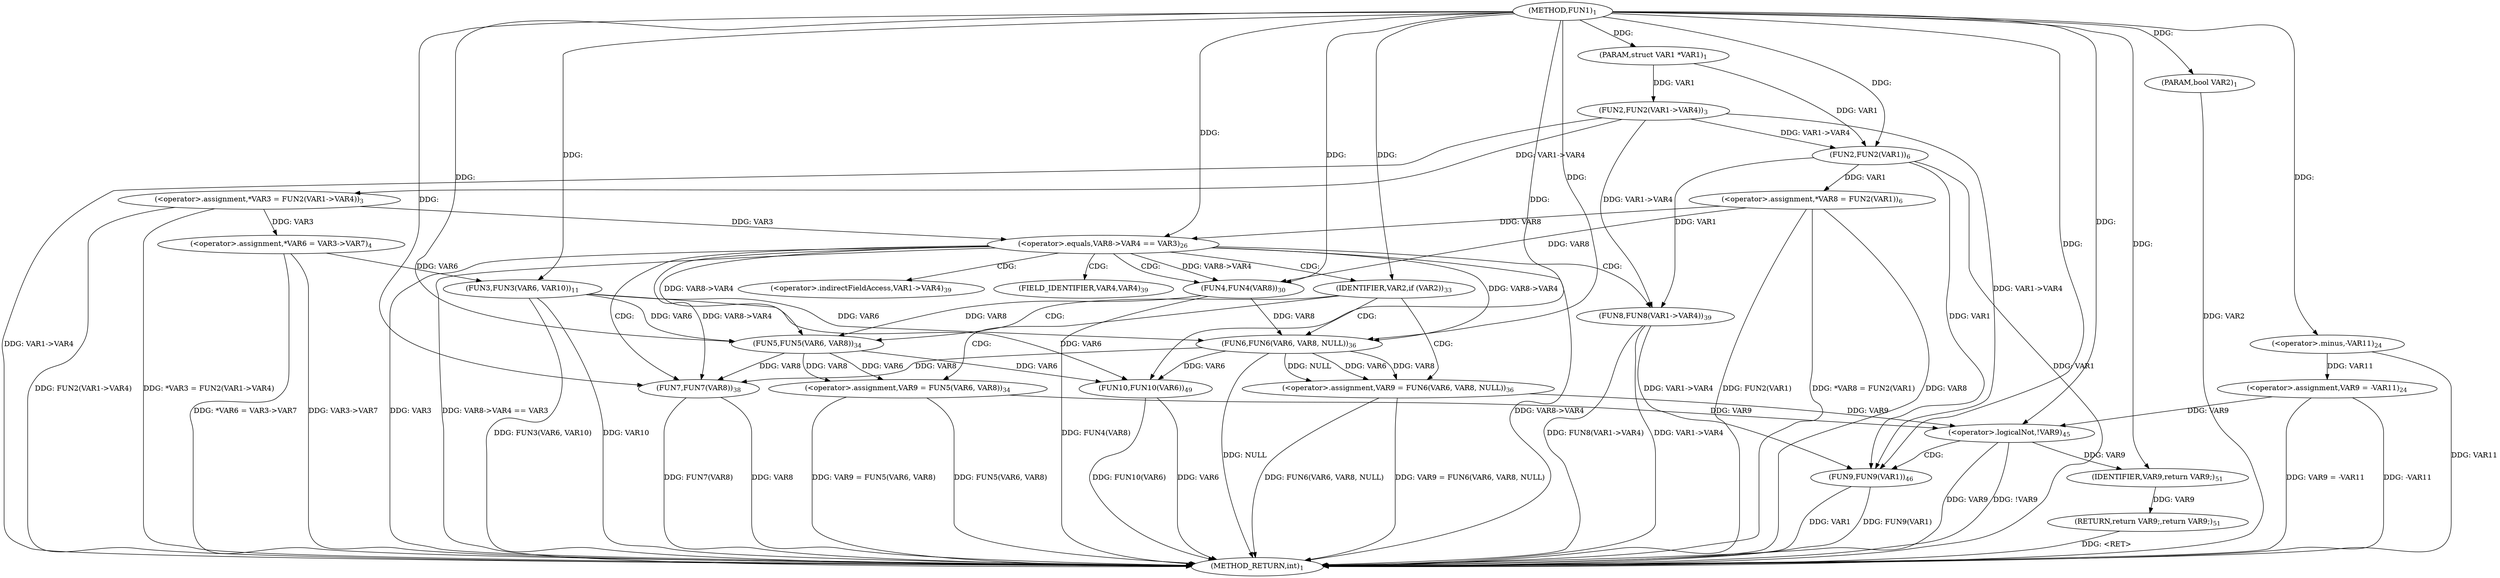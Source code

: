 digraph "FUN1" {  
"8" [label = <(METHOD,FUN1)<SUB>1</SUB>> ]
"79" [label = <(METHOD_RETURN,int)<SUB>1</SUB>> ]
"9" [label = <(PARAM,struct VAR1 *VAR1)<SUB>1</SUB>> ]
"10" [label = <(PARAM,bool VAR2)<SUB>1</SUB>> ]
"13" [label = <(&lt;operator&gt;.assignment,*VAR3 = FUN2(VAR1-&gt;VAR4))<SUB>3</SUB>> ]
"20" [label = <(&lt;operator&gt;.assignment,*VAR6 = VAR3-&gt;VAR7)<SUB>4</SUB>> ]
"26" [label = <(&lt;operator&gt;.assignment,*VAR8 = FUN2(VAR1))<SUB>6</SUB>> ]
"31" [label = <(FUN3,FUN3(VAR6, VAR10))<SUB>11</SUB>> ]
"34" [label = <(&lt;operator&gt;.assignment,VAR9 = -VAR11)<SUB>24</SUB>> ]
"75" [label = <(FUN10,FUN10(VAR6))<SUB>49</SUB>> ]
"77" [label = <(RETURN,return VAR9;,return VAR9;)<SUB>51</SUB>> ]
"39" [label = <(&lt;operator&gt;.equals,VAR8-&gt;VAR4 == VAR3)<SUB>26</SUB>> ]
"70" [label = <(&lt;operator&gt;.logicalNot,!VAR9)<SUB>45</SUB>> ]
"78" [label = <(IDENTIFIER,VAR9,return VAR9;)<SUB>51</SUB>> ]
"15" [label = <(FUN2,FUN2(VAR1-&gt;VAR4))<SUB>3</SUB>> ]
"28" [label = <(FUN2,FUN2(VAR1))<SUB>6</SUB>> ]
"36" [label = <(&lt;operator&gt;.minus,-VAR11)<SUB>24</SUB>> ]
"45" [label = <(FUN4,FUN4(VAR8))<SUB>30</SUB>> ]
"63" [label = <(FUN7,FUN7(VAR8))<SUB>38</SUB>> ]
"65" [label = <(FUN8,FUN8(VAR1-&gt;VAR4))<SUB>39</SUB>> ]
"73" [label = <(FUN9,FUN9(VAR1))<SUB>46</SUB>> ]
"48" [label = <(IDENTIFIER,VAR2,if (VAR2))<SUB>33</SUB>> ]
"50" [label = <(&lt;operator&gt;.assignment,VAR9 = FUN5(VAR6, VAR8))<SUB>34</SUB>> ]
"57" [label = <(&lt;operator&gt;.assignment,VAR9 = FUN6(VAR6, VAR8, NULL))<SUB>36</SUB>> ]
"52" [label = <(FUN5,FUN5(VAR6, VAR8))<SUB>34</SUB>> ]
"59" [label = <(FUN6,FUN6(VAR6, VAR8, NULL))<SUB>36</SUB>> ]
"66" [label = <(&lt;operator&gt;.indirectFieldAccess,VAR1-&gt;VAR4)<SUB>39</SUB>> ]
"68" [label = <(FIELD_IDENTIFIER,VAR4,VAR4)<SUB>39</SUB>> ]
  "77" -> "79"  [ label = "DDG: &lt;RET&gt;"] 
  "10" -> "79"  [ label = "DDG: VAR2"] 
  "15" -> "79"  [ label = "DDG: VAR1-&gt;VAR4"] 
  "13" -> "79"  [ label = "DDG: FUN2(VAR1-&gt;VAR4)"] 
  "13" -> "79"  [ label = "DDG: *VAR3 = FUN2(VAR1-&gt;VAR4)"] 
  "20" -> "79"  [ label = "DDG: VAR3-&gt;VAR7"] 
  "20" -> "79"  [ label = "DDG: *VAR6 = VAR3-&gt;VAR7"] 
  "26" -> "79"  [ label = "DDG: VAR8"] 
  "28" -> "79"  [ label = "DDG: VAR1"] 
  "26" -> "79"  [ label = "DDG: FUN2(VAR1)"] 
  "26" -> "79"  [ label = "DDG: *VAR8 = FUN2(VAR1)"] 
  "31" -> "79"  [ label = "DDG: FUN3(VAR6, VAR10)"] 
  "34" -> "79"  [ label = "DDG: -VAR11"] 
  "34" -> "79"  [ label = "DDG: VAR9 = -VAR11"] 
  "39" -> "79"  [ label = "DDG: VAR8-&gt;VAR4"] 
  "39" -> "79"  [ label = "DDG: VAR3"] 
  "39" -> "79"  [ label = "DDG: VAR8-&gt;VAR4 == VAR3"] 
  "45" -> "79"  [ label = "DDG: FUN4(VAR8)"] 
  "57" -> "79"  [ label = "DDG: FUN6(VAR6, VAR8, NULL)"] 
  "57" -> "79"  [ label = "DDG: VAR9 = FUN6(VAR6, VAR8, NULL)"] 
  "50" -> "79"  [ label = "DDG: FUN5(VAR6, VAR8)"] 
  "50" -> "79"  [ label = "DDG: VAR9 = FUN5(VAR6, VAR8)"] 
  "63" -> "79"  [ label = "DDG: VAR8"] 
  "63" -> "79"  [ label = "DDG: FUN7(VAR8)"] 
  "65" -> "79"  [ label = "DDG: VAR1-&gt;VAR4"] 
  "65" -> "79"  [ label = "DDG: FUN8(VAR1-&gt;VAR4)"] 
  "70" -> "79"  [ label = "DDG: VAR9"] 
  "70" -> "79"  [ label = "DDG: !VAR9"] 
  "73" -> "79"  [ label = "DDG: VAR1"] 
  "73" -> "79"  [ label = "DDG: FUN9(VAR1)"] 
  "75" -> "79"  [ label = "DDG: VAR6"] 
  "75" -> "79"  [ label = "DDG: FUN10(VAR6)"] 
  "36" -> "79"  [ label = "DDG: VAR11"] 
  "31" -> "79"  [ label = "DDG: VAR10"] 
  "59" -> "79"  [ label = "DDG: NULL"] 
  "8" -> "9"  [ label = "DDG: "] 
  "8" -> "10"  [ label = "DDG: "] 
  "15" -> "13"  [ label = "DDG: VAR1-&gt;VAR4"] 
  "13" -> "20"  [ label = "DDG: VAR3"] 
  "28" -> "26"  [ label = "DDG: VAR1"] 
  "36" -> "34"  [ label = "DDG: VAR11"] 
  "78" -> "77"  [ label = "DDG: VAR9"] 
  "20" -> "31"  [ label = "DDG: VAR6"] 
  "8" -> "31"  [ label = "DDG: "] 
  "31" -> "75"  [ label = "DDG: VAR6"] 
  "59" -> "75"  [ label = "DDG: VAR6"] 
  "52" -> "75"  [ label = "DDG: VAR6"] 
  "8" -> "75"  [ label = "DDG: "] 
  "70" -> "78"  [ label = "DDG: VAR9"] 
  "8" -> "78"  [ label = "DDG: "] 
  "9" -> "15"  [ label = "DDG: VAR1"] 
  "9" -> "28"  [ label = "DDG: VAR1"] 
  "15" -> "28"  [ label = "DDG: VAR1-&gt;VAR4"] 
  "8" -> "28"  [ label = "DDG: "] 
  "8" -> "36"  [ label = "DDG: "] 
  "26" -> "39"  [ label = "DDG: VAR8"] 
  "13" -> "39"  [ label = "DDG: VAR3"] 
  "8" -> "39"  [ label = "DDG: "] 
  "34" -> "70"  [ label = "DDG: VAR9"] 
  "57" -> "70"  [ label = "DDG: VAR9"] 
  "50" -> "70"  [ label = "DDG: VAR9"] 
  "8" -> "70"  [ label = "DDG: "] 
  "26" -> "45"  [ label = "DDG: VAR8"] 
  "39" -> "45"  [ label = "DDG: VAR8-&gt;VAR4"] 
  "8" -> "45"  [ label = "DDG: "] 
  "8" -> "48"  [ label = "DDG: "] 
  "39" -> "63"  [ label = "DDG: VAR8-&gt;VAR4"] 
  "59" -> "63"  [ label = "DDG: VAR8"] 
  "52" -> "63"  [ label = "DDG: VAR8"] 
  "8" -> "63"  [ label = "DDG: "] 
  "15" -> "65"  [ label = "DDG: VAR1-&gt;VAR4"] 
  "28" -> "65"  [ label = "DDG: VAR1"] 
  "15" -> "73"  [ label = "DDG: VAR1-&gt;VAR4"] 
  "28" -> "73"  [ label = "DDG: VAR1"] 
  "65" -> "73"  [ label = "DDG: VAR1-&gt;VAR4"] 
  "8" -> "73"  [ label = "DDG: "] 
  "52" -> "50"  [ label = "DDG: VAR6"] 
  "52" -> "50"  [ label = "DDG: VAR8"] 
  "59" -> "57"  [ label = "DDG: VAR6"] 
  "59" -> "57"  [ label = "DDG: VAR8"] 
  "59" -> "57"  [ label = "DDG: NULL"] 
  "31" -> "52"  [ label = "DDG: VAR6"] 
  "8" -> "52"  [ label = "DDG: "] 
  "39" -> "52"  [ label = "DDG: VAR8-&gt;VAR4"] 
  "45" -> "52"  [ label = "DDG: VAR8"] 
  "31" -> "59"  [ label = "DDG: VAR6"] 
  "8" -> "59"  [ label = "DDG: "] 
  "39" -> "59"  [ label = "DDG: VAR8-&gt;VAR4"] 
  "45" -> "59"  [ label = "DDG: VAR8"] 
  "39" -> "48"  [ label = "CDG: "] 
  "39" -> "68"  [ label = "CDG: "] 
  "39" -> "65"  [ label = "CDG: "] 
  "39" -> "66"  [ label = "CDG: "] 
  "39" -> "45"  [ label = "CDG: "] 
  "39" -> "63"  [ label = "CDG: "] 
  "70" -> "73"  [ label = "CDG: "] 
  "48" -> "50"  [ label = "CDG: "] 
  "48" -> "59"  [ label = "CDG: "] 
  "48" -> "57"  [ label = "CDG: "] 
  "48" -> "52"  [ label = "CDG: "] 
}

